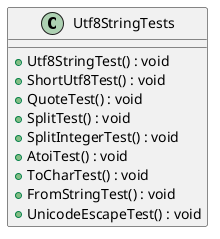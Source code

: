 @startuml
class Utf8StringTests {
    + Utf8StringTest() : void
    + ShortUtf8Test() : void
    + QuoteTest() : void
    + SplitTest() : void
    + SplitIntegerTest() : void
    + AtoiTest() : void
    + ToCharTest() : void
    + FromStringTest() : void
    + UnicodeEscapeTest() : void
}
@enduml
